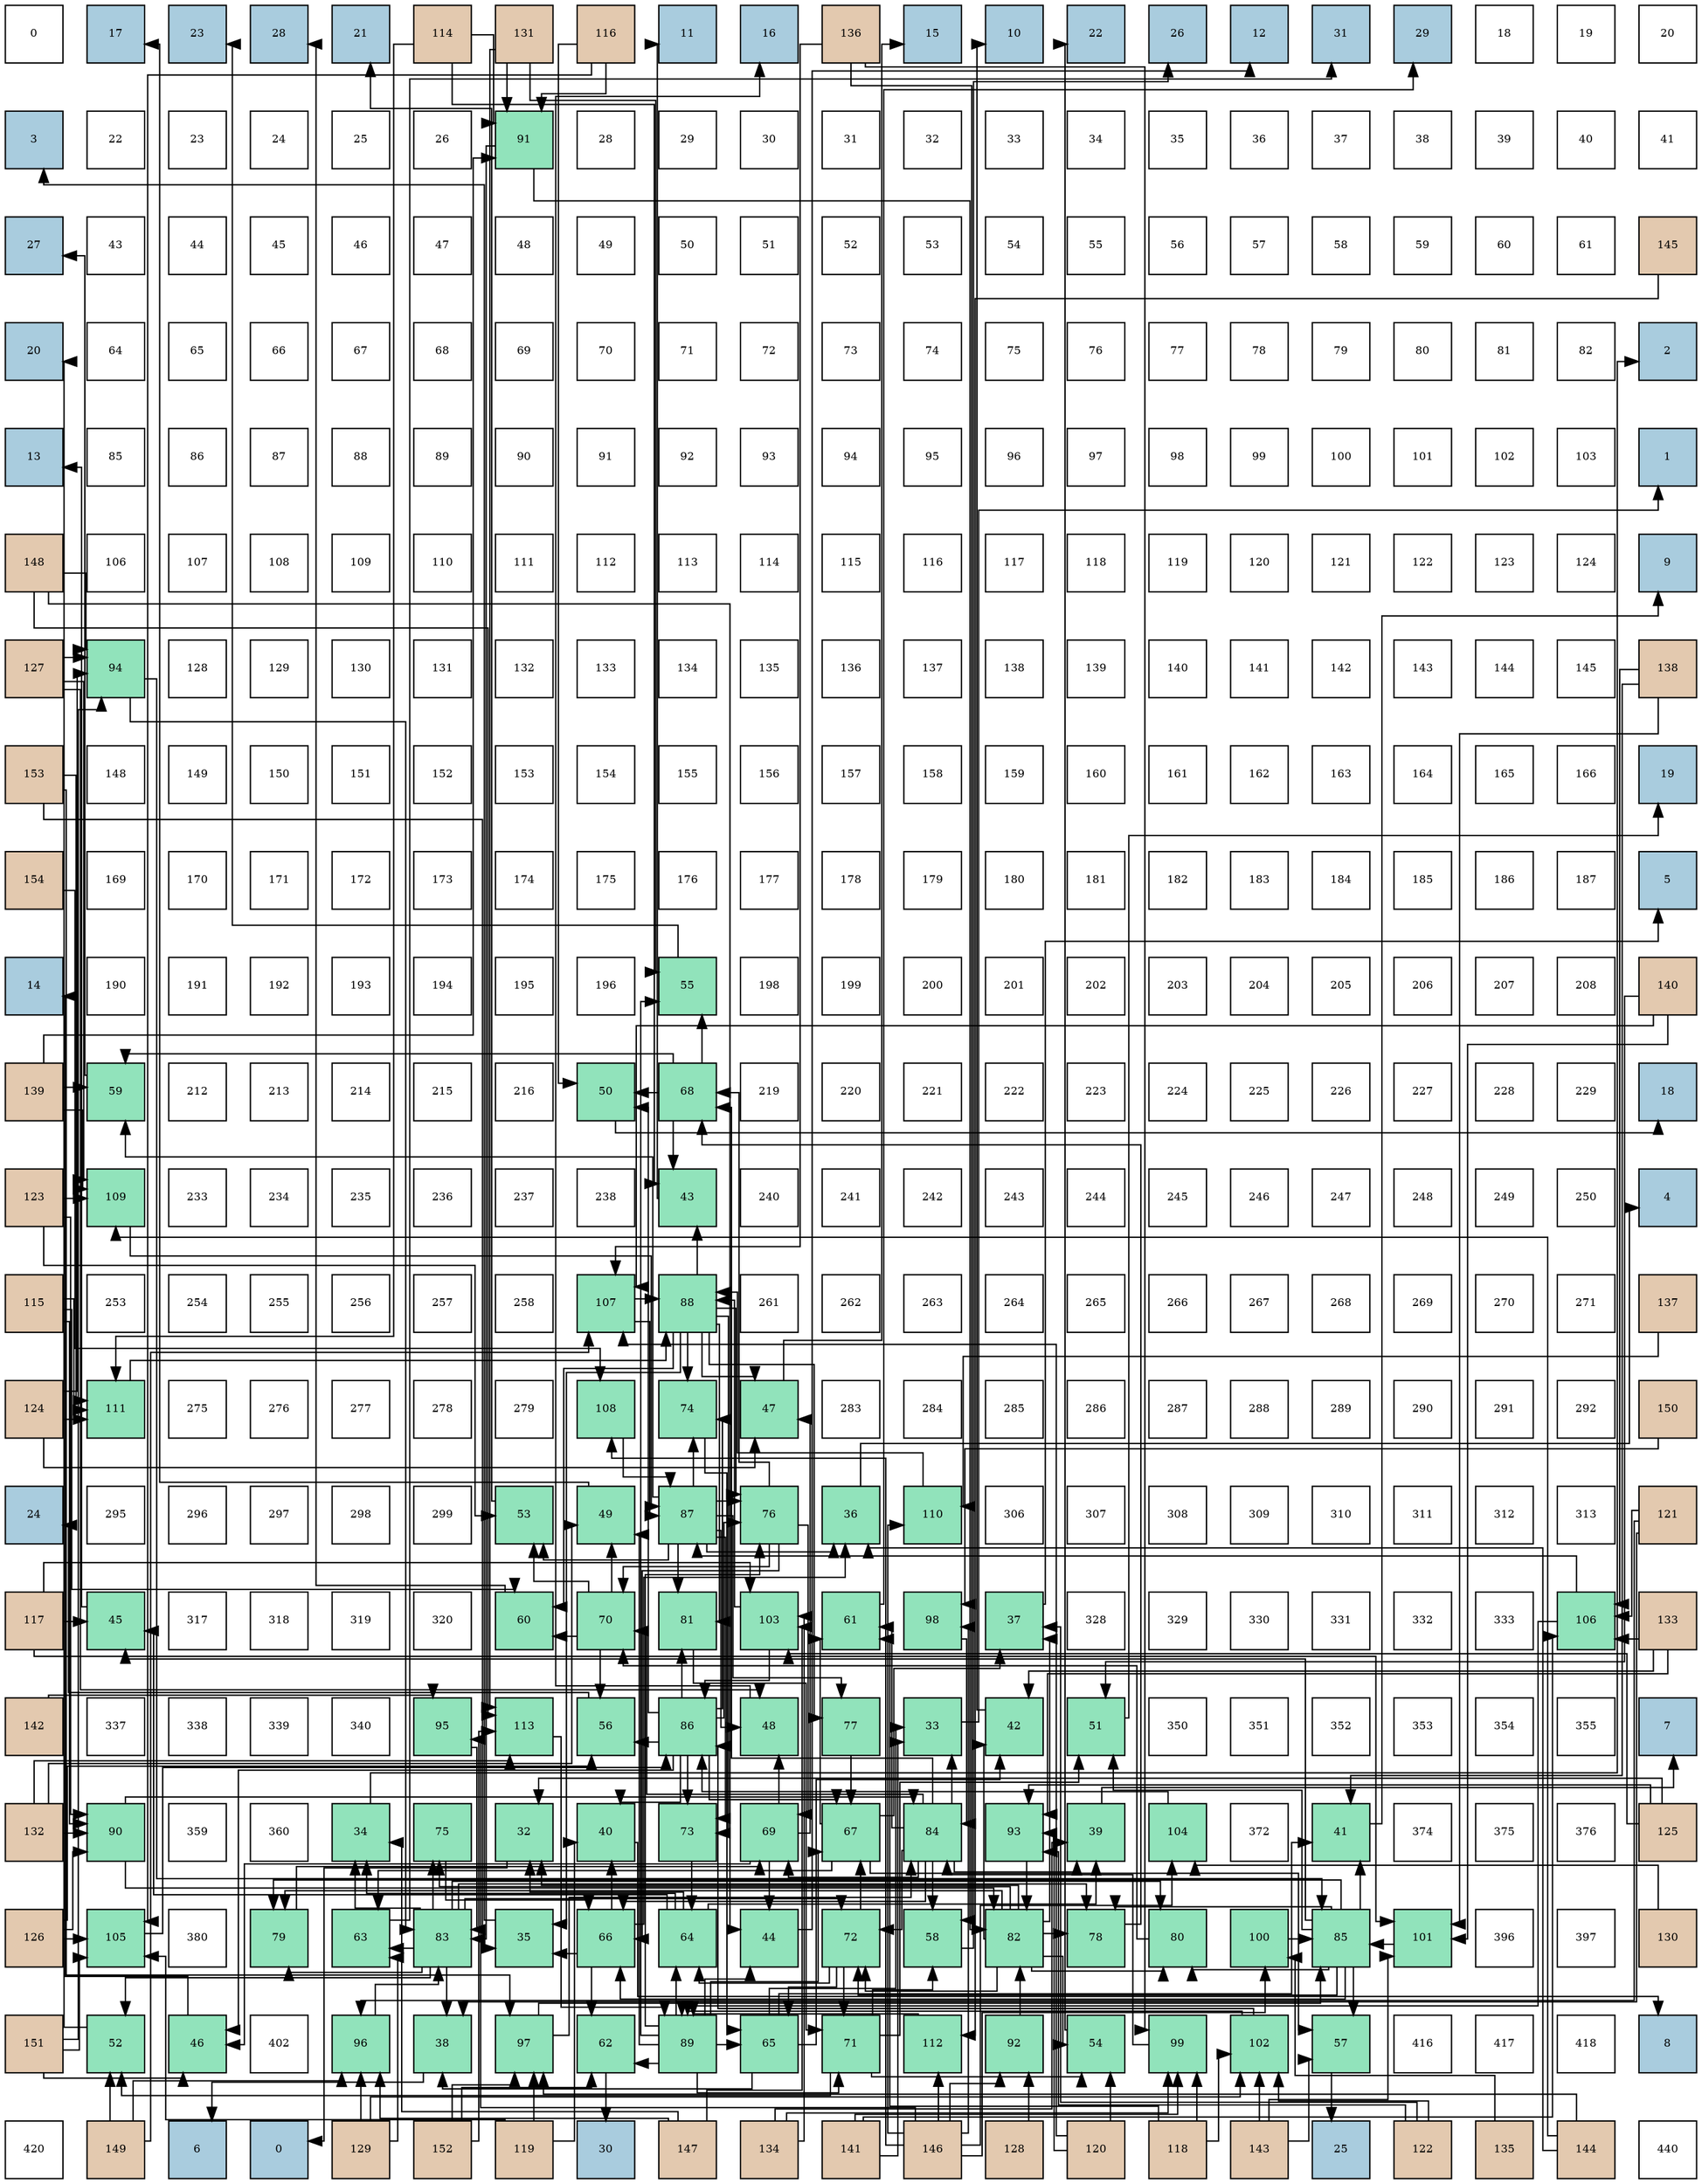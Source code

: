 digraph layout{
 rankdir=TB;
 splines=ortho;
 node [style=filled shape=square fixedsize=true width=0.6];
0[label="0", fontsize=8, fillcolor="#ffffff"];
1[label="17", fontsize=8, fillcolor="#a9ccde"];
2[label="23", fontsize=8, fillcolor="#a9ccde"];
3[label="28", fontsize=8, fillcolor="#a9ccde"];
4[label="21", fontsize=8, fillcolor="#a9ccde"];
5[label="114", fontsize=8, fillcolor="#e3c9af"];
6[label="131", fontsize=8, fillcolor="#e3c9af"];
7[label="116", fontsize=8, fillcolor="#e3c9af"];
8[label="11", fontsize=8, fillcolor="#a9ccde"];
9[label="16", fontsize=8, fillcolor="#a9ccde"];
10[label="136", fontsize=8, fillcolor="#e3c9af"];
11[label="15", fontsize=8, fillcolor="#a9ccde"];
12[label="10", fontsize=8, fillcolor="#a9ccde"];
13[label="22", fontsize=8, fillcolor="#a9ccde"];
14[label="26", fontsize=8, fillcolor="#a9ccde"];
15[label="12", fontsize=8, fillcolor="#a9ccde"];
16[label="31", fontsize=8, fillcolor="#a9ccde"];
17[label="29", fontsize=8, fillcolor="#a9ccde"];
18[label="18", fontsize=8, fillcolor="#ffffff"];
19[label="19", fontsize=8, fillcolor="#ffffff"];
20[label="20", fontsize=8, fillcolor="#ffffff"];
21[label="3", fontsize=8, fillcolor="#a9ccde"];
22[label="22", fontsize=8, fillcolor="#ffffff"];
23[label="23", fontsize=8, fillcolor="#ffffff"];
24[label="24", fontsize=8, fillcolor="#ffffff"];
25[label="25", fontsize=8, fillcolor="#ffffff"];
26[label="26", fontsize=8, fillcolor="#ffffff"];
27[label="91", fontsize=8, fillcolor="#91e3bb"];
28[label="28", fontsize=8, fillcolor="#ffffff"];
29[label="29", fontsize=8, fillcolor="#ffffff"];
30[label="30", fontsize=8, fillcolor="#ffffff"];
31[label="31", fontsize=8, fillcolor="#ffffff"];
32[label="32", fontsize=8, fillcolor="#ffffff"];
33[label="33", fontsize=8, fillcolor="#ffffff"];
34[label="34", fontsize=8, fillcolor="#ffffff"];
35[label="35", fontsize=8, fillcolor="#ffffff"];
36[label="36", fontsize=8, fillcolor="#ffffff"];
37[label="37", fontsize=8, fillcolor="#ffffff"];
38[label="38", fontsize=8, fillcolor="#ffffff"];
39[label="39", fontsize=8, fillcolor="#ffffff"];
40[label="40", fontsize=8, fillcolor="#ffffff"];
41[label="41", fontsize=8, fillcolor="#ffffff"];
42[label="27", fontsize=8, fillcolor="#a9ccde"];
43[label="43", fontsize=8, fillcolor="#ffffff"];
44[label="44", fontsize=8, fillcolor="#ffffff"];
45[label="45", fontsize=8, fillcolor="#ffffff"];
46[label="46", fontsize=8, fillcolor="#ffffff"];
47[label="47", fontsize=8, fillcolor="#ffffff"];
48[label="48", fontsize=8, fillcolor="#ffffff"];
49[label="49", fontsize=8, fillcolor="#ffffff"];
50[label="50", fontsize=8, fillcolor="#ffffff"];
51[label="51", fontsize=8, fillcolor="#ffffff"];
52[label="52", fontsize=8, fillcolor="#ffffff"];
53[label="53", fontsize=8, fillcolor="#ffffff"];
54[label="54", fontsize=8, fillcolor="#ffffff"];
55[label="55", fontsize=8, fillcolor="#ffffff"];
56[label="56", fontsize=8, fillcolor="#ffffff"];
57[label="57", fontsize=8, fillcolor="#ffffff"];
58[label="58", fontsize=8, fillcolor="#ffffff"];
59[label="59", fontsize=8, fillcolor="#ffffff"];
60[label="60", fontsize=8, fillcolor="#ffffff"];
61[label="61", fontsize=8, fillcolor="#ffffff"];
62[label="145", fontsize=8, fillcolor="#e3c9af"];
63[label="20", fontsize=8, fillcolor="#a9ccde"];
64[label="64", fontsize=8, fillcolor="#ffffff"];
65[label="65", fontsize=8, fillcolor="#ffffff"];
66[label="66", fontsize=8, fillcolor="#ffffff"];
67[label="67", fontsize=8, fillcolor="#ffffff"];
68[label="68", fontsize=8, fillcolor="#ffffff"];
69[label="69", fontsize=8, fillcolor="#ffffff"];
70[label="70", fontsize=8, fillcolor="#ffffff"];
71[label="71", fontsize=8, fillcolor="#ffffff"];
72[label="72", fontsize=8, fillcolor="#ffffff"];
73[label="73", fontsize=8, fillcolor="#ffffff"];
74[label="74", fontsize=8, fillcolor="#ffffff"];
75[label="75", fontsize=8, fillcolor="#ffffff"];
76[label="76", fontsize=8, fillcolor="#ffffff"];
77[label="77", fontsize=8, fillcolor="#ffffff"];
78[label="78", fontsize=8, fillcolor="#ffffff"];
79[label="79", fontsize=8, fillcolor="#ffffff"];
80[label="80", fontsize=8, fillcolor="#ffffff"];
81[label="81", fontsize=8, fillcolor="#ffffff"];
82[label="82", fontsize=8, fillcolor="#ffffff"];
83[label="2", fontsize=8, fillcolor="#a9ccde"];
84[label="13", fontsize=8, fillcolor="#a9ccde"];
85[label="85", fontsize=8, fillcolor="#ffffff"];
86[label="86", fontsize=8, fillcolor="#ffffff"];
87[label="87", fontsize=8, fillcolor="#ffffff"];
88[label="88", fontsize=8, fillcolor="#ffffff"];
89[label="89", fontsize=8, fillcolor="#ffffff"];
90[label="90", fontsize=8, fillcolor="#ffffff"];
91[label="91", fontsize=8, fillcolor="#ffffff"];
92[label="92", fontsize=8, fillcolor="#ffffff"];
93[label="93", fontsize=8, fillcolor="#ffffff"];
94[label="94", fontsize=8, fillcolor="#ffffff"];
95[label="95", fontsize=8, fillcolor="#ffffff"];
96[label="96", fontsize=8, fillcolor="#ffffff"];
97[label="97", fontsize=8, fillcolor="#ffffff"];
98[label="98", fontsize=8, fillcolor="#ffffff"];
99[label="99", fontsize=8, fillcolor="#ffffff"];
100[label="100", fontsize=8, fillcolor="#ffffff"];
101[label="101", fontsize=8, fillcolor="#ffffff"];
102[label="102", fontsize=8, fillcolor="#ffffff"];
103[label="103", fontsize=8, fillcolor="#ffffff"];
104[label="1", fontsize=8, fillcolor="#a9ccde"];
105[label="148", fontsize=8, fillcolor="#e3c9af"];
106[label="106", fontsize=8, fillcolor="#ffffff"];
107[label="107", fontsize=8, fillcolor="#ffffff"];
108[label="108", fontsize=8, fillcolor="#ffffff"];
109[label="109", fontsize=8, fillcolor="#ffffff"];
110[label="110", fontsize=8, fillcolor="#ffffff"];
111[label="111", fontsize=8, fillcolor="#ffffff"];
112[label="112", fontsize=8, fillcolor="#ffffff"];
113[label="113", fontsize=8, fillcolor="#ffffff"];
114[label="114", fontsize=8, fillcolor="#ffffff"];
115[label="115", fontsize=8, fillcolor="#ffffff"];
116[label="116", fontsize=8, fillcolor="#ffffff"];
117[label="117", fontsize=8, fillcolor="#ffffff"];
118[label="118", fontsize=8, fillcolor="#ffffff"];
119[label="119", fontsize=8, fillcolor="#ffffff"];
120[label="120", fontsize=8, fillcolor="#ffffff"];
121[label="121", fontsize=8, fillcolor="#ffffff"];
122[label="122", fontsize=8, fillcolor="#ffffff"];
123[label="123", fontsize=8, fillcolor="#ffffff"];
124[label="124", fontsize=8, fillcolor="#ffffff"];
125[label="9", fontsize=8, fillcolor="#a9ccde"];
126[label="127", fontsize=8, fillcolor="#e3c9af"];
127[label="94", fontsize=8, fillcolor="#91e3bb"];
128[label="128", fontsize=8, fillcolor="#ffffff"];
129[label="129", fontsize=8, fillcolor="#ffffff"];
130[label="130", fontsize=8, fillcolor="#ffffff"];
131[label="131", fontsize=8, fillcolor="#ffffff"];
132[label="132", fontsize=8, fillcolor="#ffffff"];
133[label="133", fontsize=8, fillcolor="#ffffff"];
134[label="134", fontsize=8, fillcolor="#ffffff"];
135[label="135", fontsize=8, fillcolor="#ffffff"];
136[label="136", fontsize=8, fillcolor="#ffffff"];
137[label="137", fontsize=8, fillcolor="#ffffff"];
138[label="138", fontsize=8, fillcolor="#ffffff"];
139[label="139", fontsize=8, fillcolor="#ffffff"];
140[label="140", fontsize=8, fillcolor="#ffffff"];
141[label="141", fontsize=8, fillcolor="#ffffff"];
142[label="142", fontsize=8, fillcolor="#ffffff"];
143[label="143", fontsize=8, fillcolor="#ffffff"];
144[label="144", fontsize=8, fillcolor="#ffffff"];
145[label="145", fontsize=8, fillcolor="#ffffff"];
146[label="138", fontsize=8, fillcolor="#e3c9af"];
147[label="153", fontsize=8, fillcolor="#e3c9af"];
148[label="148", fontsize=8, fillcolor="#ffffff"];
149[label="149", fontsize=8, fillcolor="#ffffff"];
150[label="150", fontsize=8, fillcolor="#ffffff"];
151[label="151", fontsize=8, fillcolor="#ffffff"];
152[label="152", fontsize=8, fillcolor="#ffffff"];
153[label="153", fontsize=8, fillcolor="#ffffff"];
154[label="154", fontsize=8, fillcolor="#ffffff"];
155[label="155", fontsize=8, fillcolor="#ffffff"];
156[label="156", fontsize=8, fillcolor="#ffffff"];
157[label="157", fontsize=8, fillcolor="#ffffff"];
158[label="158", fontsize=8, fillcolor="#ffffff"];
159[label="159", fontsize=8, fillcolor="#ffffff"];
160[label="160", fontsize=8, fillcolor="#ffffff"];
161[label="161", fontsize=8, fillcolor="#ffffff"];
162[label="162", fontsize=8, fillcolor="#ffffff"];
163[label="163", fontsize=8, fillcolor="#ffffff"];
164[label="164", fontsize=8, fillcolor="#ffffff"];
165[label="165", fontsize=8, fillcolor="#ffffff"];
166[label="166", fontsize=8, fillcolor="#ffffff"];
167[label="19", fontsize=8, fillcolor="#a9ccde"];
168[label="154", fontsize=8, fillcolor="#e3c9af"];
169[label="169", fontsize=8, fillcolor="#ffffff"];
170[label="170", fontsize=8, fillcolor="#ffffff"];
171[label="171", fontsize=8, fillcolor="#ffffff"];
172[label="172", fontsize=8, fillcolor="#ffffff"];
173[label="173", fontsize=8, fillcolor="#ffffff"];
174[label="174", fontsize=8, fillcolor="#ffffff"];
175[label="175", fontsize=8, fillcolor="#ffffff"];
176[label="176", fontsize=8, fillcolor="#ffffff"];
177[label="177", fontsize=8, fillcolor="#ffffff"];
178[label="178", fontsize=8, fillcolor="#ffffff"];
179[label="179", fontsize=8, fillcolor="#ffffff"];
180[label="180", fontsize=8, fillcolor="#ffffff"];
181[label="181", fontsize=8, fillcolor="#ffffff"];
182[label="182", fontsize=8, fillcolor="#ffffff"];
183[label="183", fontsize=8, fillcolor="#ffffff"];
184[label="184", fontsize=8, fillcolor="#ffffff"];
185[label="185", fontsize=8, fillcolor="#ffffff"];
186[label="186", fontsize=8, fillcolor="#ffffff"];
187[label="187", fontsize=8, fillcolor="#ffffff"];
188[label="5", fontsize=8, fillcolor="#a9ccde"];
189[label="14", fontsize=8, fillcolor="#a9ccde"];
190[label="190", fontsize=8, fillcolor="#ffffff"];
191[label="191", fontsize=8, fillcolor="#ffffff"];
192[label="192", fontsize=8, fillcolor="#ffffff"];
193[label="193", fontsize=8, fillcolor="#ffffff"];
194[label="194", fontsize=8, fillcolor="#ffffff"];
195[label="195", fontsize=8, fillcolor="#ffffff"];
196[label="196", fontsize=8, fillcolor="#ffffff"];
197[label="55", fontsize=8, fillcolor="#91e3bb"];
198[label="198", fontsize=8, fillcolor="#ffffff"];
199[label="199", fontsize=8, fillcolor="#ffffff"];
200[label="200", fontsize=8, fillcolor="#ffffff"];
201[label="201", fontsize=8, fillcolor="#ffffff"];
202[label="202", fontsize=8, fillcolor="#ffffff"];
203[label="203", fontsize=8, fillcolor="#ffffff"];
204[label="204", fontsize=8, fillcolor="#ffffff"];
205[label="205", fontsize=8, fillcolor="#ffffff"];
206[label="206", fontsize=8, fillcolor="#ffffff"];
207[label="207", fontsize=8, fillcolor="#ffffff"];
208[label="208", fontsize=8, fillcolor="#ffffff"];
209[label="140", fontsize=8, fillcolor="#e3c9af"];
210[label="139", fontsize=8, fillcolor="#e3c9af"];
211[label="59", fontsize=8, fillcolor="#91e3bb"];
212[label="212", fontsize=8, fillcolor="#ffffff"];
213[label="213", fontsize=8, fillcolor="#ffffff"];
214[label="214", fontsize=8, fillcolor="#ffffff"];
215[label="215", fontsize=8, fillcolor="#ffffff"];
216[label="216", fontsize=8, fillcolor="#ffffff"];
217[label="50", fontsize=8, fillcolor="#91e3bb"];
218[label="68", fontsize=8, fillcolor="#91e3bb"];
219[label="219", fontsize=8, fillcolor="#ffffff"];
220[label="220", fontsize=8, fillcolor="#ffffff"];
221[label="221", fontsize=8, fillcolor="#ffffff"];
222[label="222", fontsize=8, fillcolor="#ffffff"];
223[label="223", fontsize=8, fillcolor="#ffffff"];
224[label="224", fontsize=8, fillcolor="#ffffff"];
225[label="225", fontsize=8, fillcolor="#ffffff"];
226[label="226", fontsize=8, fillcolor="#ffffff"];
227[label="227", fontsize=8, fillcolor="#ffffff"];
228[label="228", fontsize=8, fillcolor="#ffffff"];
229[label="229", fontsize=8, fillcolor="#ffffff"];
230[label="18", fontsize=8, fillcolor="#a9ccde"];
231[label="123", fontsize=8, fillcolor="#e3c9af"];
232[label="109", fontsize=8, fillcolor="#91e3bb"];
233[label="233", fontsize=8, fillcolor="#ffffff"];
234[label="234", fontsize=8, fillcolor="#ffffff"];
235[label="235", fontsize=8, fillcolor="#ffffff"];
236[label="236", fontsize=8, fillcolor="#ffffff"];
237[label="237", fontsize=8, fillcolor="#ffffff"];
238[label="238", fontsize=8, fillcolor="#ffffff"];
239[label="43", fontsize=8, fillcolor="#91e3bb"];
240[label="240", fontsize=8, fillcolor="#ffffff"];
241[label="241", fontsize=8, fillcolor="#ffffff"];
242[label="242", fontsize=8, fillcolor="#ffffff"];
243[label="243", fontsize=8, fillcolor="#ffffff"];
244[label="244", fontsize=8, fillcolor="#ffffff"];
245[label="245", fontsize=8, fillcolor="#ffffff"];
246[label="246", fontsize=8, fillcolor="#ffffff"];
247[label="247", fontsize=8, fillcolor="#ffffff"];
248[label="248", fontsize=8, fillcolor="#ffffff"];
249[label="249", fontsize=8, fillcolor="#ffffff"];
250[label="250", fontsize=8, fillcolor="#ffffff"];
251[label="4", fontsize=8, fillcolor="#a9ccde"];
252[label="115", fontsize=8, fillcolor="#e3c9af"];
253[label="253", fontsize=8, fillcolor="#ffffff"];
254[label="254", fontsize=8, fillcolor="#ffffff"];
255[label="255", fontsize=8, fillcolor="#ffffff"];
256[label="256", fontsize=8, fillcolor="#ffffff"];
257[label="257", fontsize=8, fillcolor="#ffffff"];
258[label="258", fontsize=8, fillcolor="#ffffff"];
259[label="107", fontsize=8, fillcolor="#91e3bb"];
260[label="88", fontsize=8, fillcolor="#91e3bb"];
261[label="261", fontsize=8, fillcolor="#ffffff"];
262[label="262", fontsize=8, fillcolor="#ffffff"];
263[label="263", fontsize=8, fillcolor="#ffffff"];
264[label="264", fontsize=8, fillcolor="#ffffff"];
265[label="265", fontsize=8, fillcolor="#ffffff"];
266[label="266", fontsize=8, fillcolor="#ffffff"];
267[label="267", fontsize=8, fillcolor="#ffffff"];
268[label="268", fontsize=8, fillcolor="#ffffff"];
269[label="269", fontsize=8, fillcolor="#ffffff"];
270[label="270", fontsize=8, fillcolor="#ffffff"];
271[label="271", fontsize=8, fillcolor="#ffffff"];
272[label="137", fontsize=8, fillcolor="#e3c9af"];
273[label="124", fontsize=8, fillcolor="#e3c9af"];
274[label="111", fontsize=8, fillcolor="#91e3bb"];
275[label="275", fontsize=8, fillcolor="#ffffff"];
276[label="276", fontsize=8, fillcolor="#ffffff"];
277[label="277", fontsize=8, fillcolor="#ffffff"];
278[label="278", fontsize=8, fillcolor="#ffffff"];
279[label="279", fontsize=8, fillcolor="#ffffff"];
280[label="108", fontsize=8, fillcolor="#91e3bb"];
281[label="74", fontsize=8, fillcolor="#91e3bb"];
282[label="47", fontsize=8, fillcolor="#91e3bb"];
283[label="283", fontsize=8, fillcolor="#ffffff"];
284[label="284", fontsize=8, fillcolor="#ffffff"];
285[label="285", fontsize=8, fillcolor="#ffffff"];
286[label="286", fontsize=8, fillcolor="#ffffff"];
287[label="287", fontsize=8, fillcolor="#ffffff"];
288[label="288", fontsize=8, fillcolor="#ffffff"];
289[label="289", fontsize=8, fillcolor="#ffffff"];
290[label="290", fontsize=8, fillcolor="#ffffff"];
291[label="291", fontsize=8, fillcolor="#ffffff"];
292[label="292", fontsize=8, fillcolor="#ffffff"];
293[label="150", fontsize=8, fillcolor="#e3c9af"];
294[label="24", fontsize=8, fillcolor="#a9ccde"];
295[label="295", fontsize=8, fillcolor="#ffffff"];
296[label="296", fontsize=8, fillcolor="#ffffff"];
297[label="297", fontsize=8, fillcolor="#ffffff"];
298[label="298", fontsize=8, fillcolor="#ffffff"];
299[label="299", fontsize=8, fillcolor="#ffffff"];
300[label="53", fontsize=8, fillcolor="#91e3bb"];
301[label="49", fontsize=8, fillcolor="#91e3bb"];
302[label="87", fontsize=8, fillcolor="#91e3bb"];
303[label="76", fontsize=8, fillcolor="#91e3bb"];
304[label="36", fontsize=8, fillcolor="#91e3bb"];
305[label="110", fontsize=8, fillcolor="#91e3bb"];
306[label="306", fontsize=8, fillcolor="#ffffff"];
307[label="307", fontsize=8, fillcolor="#ffffff"];
308[label="308", fontsize=8, fillcolor="#ffffff"];
309[label="309", fontsize=8, fillcolor="#ffffff"];
310[label="310", fontsize=8, fillcolor="#ffffff"];
311[label="311", fontsize=8, fillcolor="#ffffff"];
312[label="312", fontsize=8, fillcolor="#ffffff"];
313[label="313", fontsize=8, fillcolor="#ffffff"];
314[label="121", fontsize=8, fillcolor="#e3c9af"];
315[label="117", fontsize=8, fillcolor="#e3c9af"];
316[label="45", fontsize=8, fillcolor="#91e3bb"];
317[label="317", fontsize=8, fillcolor="#ffffff"];
318[label="318", fontsize=8, fillcolor="#ffffff"];
319[label="319", fontsize=8, fillcolor="#ffffff"];
320[label="320", fontsize=8, fillcolor="#ffffff"];
321[label="60", fontsize=8, fillcolor="#91e3bb"];
322[label="70", fontsize=8, fillcolor="#91e3bb"];
323[label="81", fontsize=8, fillcolor="#91e3bb"];
324[label="103", fontsize=8, fillcolor="#91e3bb"];
325[label="61", fontsize=8, fillcolor="#91e3bb"];
326[label="98", fontsize=8, fillcolor="#91e3bb"];
327[label="37", fontsize=8, fillcolor="#91e3bb"];
328[label="328", fontsize=8, fillcolor="#ffffff"];
329[label="329", fontsize=8, fillcolor="#ffffff"];
330[label="330", fontsize=8, fillcolor="#ffffff"];
331[label="331", fontsize=8, fillcolor="#ffffff"];
332[label="332", fontsize=8, fillcolor="#ffffff"];
333[label="333", fontsize=8, fillcolor="#ffffff"];
334[label="106", fontsize=8, fillcolor="#91e3bb"];
335[label="133", fontsize=8, fillcolor="#e3c9af"];
336[label="142", fontsize=8, fillcolor="#e3c9af"];
337[label="337", fontsize=8, fillcolor="#ffffff"];
338[label="338", fontsize=8, fillcolor="#ffffff"];
339[label="339", fontsize=8, fillcolor="#ffffff"];
340[label="340", fontsize=8, fillcolor="#ffffff"];
341[label="95", fontsize=8, fillcolor="#91e3bb"];
342[label="113", fontsize=8, fillcolor="#91e3bb"];
343[label="56", fontsize=8, fillcolor="#91e3bb"];
344[label="86", fontsize=8, fillcolor="#91e3bb"];
345[label="48", fontsize=8, fillcolor="#91e3bb"];
346[label="77", fontsize=8, fillcolor="#91e3bb"];
347[label="33", fontsize=8, fillcolor="#91e3bb"];
348[label="42", fontsize=8, fillcolor="#91e3bb"];
349[label="51", fontsize=8, fillcolor="#91e3bb"];
350[label="350", fontsize=8, fillcolor="#ffffff"];
351[label="351", fontsize=8, fillcolor="#ffffff"];
352[label="352", fontsize=8, fillcolor="#ffffff"];
353[label="353", fontsize=8, fillcolor="#ffffff"];
354[label="354", fontsize=8, fillcolor="#ffffff"];
355[label="355", fontsize=8, fillcolor="#ffffff"];
356[label="7", fontsize=8, fillcolor="#a9ccde"];
357[label="132", fontsize=8, fillcolor="#e3c9af"];
358[label="90", fontsize=8, fillcolor="#91e3bb"];
359[label="359", fontsize=8, fillcolor="#ffffff"];
360[label="360", fontsize=8, fillcolor="#ffffff"];
361[label="34", fontsize=8, fillcolor="#91e3bb"];
362[label="75", fontsize=8, fillcolor="#91e3bb"];
363[label="32", fontsize=8, fillcolor="#91e3bb"];
364[label="40", fontsize=8, fillcolor="#91e3bb"];
365[label="73", fontsize=8, fillcolor="#91e3bb"];
366[label="69", fontsize=8, fillcolor="#91e3bb"];
367[label="67", fontsize=8, fillcolor="#91e3bb"];
368[label="84", fontsize=8, fillcolor="#91e3bb"];
369[label="93", fontsize=8, fillcolor="#91e3bb"];
370[label="39", fontsize=8, fillcolor="#91e3bb"];
371[label="104", fontsize=8, fillcolor="#91e3bb"];
372[label="372", fontsize=8, fillcolor="#ffffff"];
373[label="41", fontsize=8, fillcolor="#91e3bb"];
374[label="374", fontsize=8, fillcolor="#ffffff"];
375[label="375", fontsize=8, fillcolor="#ffffff"];
376[label="376", fontsize=8, fillcolor="#ffffff"];
377[label="125", fontsize=8, fillcolor="#e3c9af"];
378[label="126", fontsize=8, fillcolor="#e3c9af"];
379[label="105", fontsize=8, fillcolor="#91e3bb"];
380[label="380", fontsize=8, fillcolor="#ffffff"];
381[label="79", fontsize=8, fillcolor="#91e3bb"];
382[label="63", fontsize=8, fillcolor="#91e3bb"];
383[label="83", fontsize=8, fillcolor="#91e3bb"];
384[label="35", fontsize=8, fillcolor="#91e3bb"];
385[label="66", fontsize=8, fillcolor="#91e3bb"];
386[label="64", fontsize=8, fillcolor="#91e3bb"];
387[label="44", fontsize=8, fillcolor="#91e3bb"];
388[label="72", fontsize=8, fillcolor="#91e3bb"];
389[label="58", fontsize=8, fillcolor="#91e3bb"];
390[label="82", fontsize=8, fillcolor="#91e3bb"];
391[label="78", fontsize=8, fillcolor="#91e3bb"];
392[label="80", fontsize=8, fillcolor="#91e3bb"];
393[label="100", fontsize=8, fillcolor="#91e3bb"];
394[label="85", fontsize=8, fillcolor="#91e3bb"];
395[label="101", fontsize=8, fillcolor="#91e3bb"];
396[label="396", fontsize=8, fillcolor="#ffffff"];
397[label="397", fontsize=8, fillcolor="#ffffff"];
398[label="130", fontsize=8, fillcolor="#e3c9af"];
399[label="151", fontsize=8, fillcolor="#e3c9af"];
400[label="52", fontsize=8, fillcolor="#91e3bb"];
401[label="46", fontsize=8, fillcolor="#91e3bb"];
402[label="402", fontsize=8, fillcolor="#ffffff"];
403[label="96", fontsize=8, fillcolor="#91e3bb"];
404[label="38", fontsize=8, fillcolor="#91e3bb"];
405[label="97", fontsize=8, fillcolor="#91e3bb"];
406[label="62", fontsize=8, fillcolor="#91e3bb"];
407[label="89", fontsize=8, fillcolor="#91e3bb"];
408[label="65", fontsize=8, fillcolor="#91e3bb"];
409[label="71", fontsize=8, fillcolor="#91e3bb"];
410[label="112", fontsize=8, fillcolor="#91e3bb"];
411[label="92", fontsize=8, fillcolor="#91e3bb"];
412[label="54", fontsize=8, fillcolor="#91e3bb"];
413[label="99", fontsize=8, fillcolor="#91e3bb"];
414[label="102", fontsize=8, fillcolor="#91e3bb"];
415[label="57", fontsize=8, fillcolor="#91e3bb"];
416[label="416", fontsize=8, fillcolor="#ffffff"];
417[label="417", fontsize=8, fillcolor="#ffffff"];
418[label="418", fontsize=8, fillcolor="#ffffff"];
419[label="8", fontsize=8, fillcolor="#a9ccde"];
420[label="420", fontsize=8, fillcolor="#ffffff"];
421[label="149", fontsize=8, fillcolor="#e3c9af"];
422[label="6", fontsize=8, fillcolor="#a9ccde"];
423[label="0", fontsize=8, fillcolor="#a9ccde"];
424[label="129", fontsize=8, fillcolor="#e3c9af"];
425[label="152", fontsize=8, fillcolor="#e3c9af"];
426[label="119", fontsize=8, fillcolor="#e3c9af"];
427[label="30", fontsize=8, fillcolor="#a9ccde"];
428[label="147", fontsize=8, fillcolor="#e3c9af"];
429[label="134", fontsize=8, fillcolor="#e3c9af"];
430[label="141", fontsize=8, fillcolor="#e3c9af"];
431[label="146", fontsize=8, fillcolor="#e3c9af"];
432[label="128", fontsize=8, fillcolor="#e3c9af"];
433[label="120", fontsize=8, fillcolor="#e3c9af"];
434[label="118", fontsize=8, fillcolor="#e3c9af"];
435[label="143", fontsize=8, fillcolor="#e3c9af"];
436[label="25", fontsize=8, fillcolor="#a9ccde"];
437[label="122", fontsize=8, fillcolor="#e3c9af"];
438[label="135", fontsize=8, fillcolor="#e3c9af"];
439[label="144", fontsize=8, fillcolor="#e3c9af"];
440[label="440", fontsize=8, fillcolor="#ffffff"];
edge [constraint=false, style=vis];363 -> 423;
347 -> 104;
361 -> 83;
384 -> 21;
304 -> 251;
327 -> 188;
404 -> 422;
370 -> 356;
364 -> 419;
373 -> 125;
348 -> 12;
239 -> 8;
387 -> 15;
316 -> 84;
401 -> 189;
282 -> 11;
345 -> 9;
301 -> 1;
217 -> 230;
349 -> 167;
400 -> 63;
300 -> 4;
412 -> 13;
197 -> 2;
343 -> 294;
415 -> 436;
389 -> 14;
211 -> 42;
321 -> 3;
325 -> 17;
406 -> 427;
382 -> 16;
386 -> 363;
386 -> 361;
386 -> 370;
386 -> 316;
408 -> 347;
408 -> 404;
408 -> 373;
408 -> 348;
385 -> 384;
385 -> 304;
385 -> 364;
385 -> 406;
367 -> 327;
367 -> 415;
367 -> 325;
367 -> 382;
218 -> 239;
218 -> 217;
218 -> 197;
218 -> 211;
366 -> 387;
366 -> 401;
366 -> 282;
366 -> 345;
322 -> 301;
322 -> 300;
322 -> 343;
322 -> 321;
409 -> 349;
409 -> 400;
409 -> 412;
409 -> 389;
388 -> 386;
388 -> 408;
388 -> 367;
388 -> 409;
365 -> 386;
281 -> 408;
362 -> 385;
303 -> 385;
303 -> 218;
303 -> 366;
303 -> 322;
346 -> 367;
391 -> 218;
381 -> 366;
392 -> 322;
323 -> 409;
390 -> 363;
390 -> 327;
390 -> 348;
390 -> 412;
390 -> 388;
390 -> 362;
390 -> 391;
390 -> 381;
390 -> 392;
383 -> 361;
383 -> 404;
383 -> 400;
383 -> 382;
383 -> 388;
383 -> 362;
383 -> 391;
383 -> 381;
383 -> 392;
368 -> 347;
368 -> 370;
368 -> 389;
368 -> 325;
368 -> 385;
368 -> 218;
368 -> 366;
368 -> 322;
368 -> 388;
394 -> 373;
394 -> 316;
394 -> 349;
394 -> 415;
394 -> 385;
394 -> 388;
394 -> 391;
394 -> 381;
394 -> 392;
344 -> 364;
344 -> 401;
344 -> 217;
344 -> 343;
344 -> 367;
344 -> 365;
344 -> 281;
344 -> 303;
344 -> 323;
302 -> 304;
302 -> 345;
302 -> 300;
302 -> 211;
302 -> 365;
302 -> 281;
302 -> 303;
302 -> 346;
302 -> 323;
260 -> 384;
260 -> 239;
260 -> 282;
260 -> 321;
260 -> 365;
260 -> 281;
260 -> 303;
260 -> 346;
260 -> 323;
407 -> 387;
407 -> 301;
407 -> 197;
407 -> 406;
407 -> 386;
407 -> 408;
407 -> 367;
407 -> 409;
407 -> 303;
358 -> 390;
358 -> 368;
27 -> 390;
27 -> 383;
411 -> 390;
369 -> 390;
127 -> 383;
127 -> 394;
341 -> 383;
403 -> 383;
405 -> 368;
405 -> 394;
326 -> 368;
413 -> 368;
393 -> 394;
395 -> 394;
414 -> 344;
414 -> 407;
324 -> 344;
324 -> 260;
371 -> 344;
379 -> 344;
334 -> 302;
334 -> 407;
259 -> 302;
259 -> 260;
280 -> 302;
232 -> 302;
305 -> 260;
274 -> 260;
410 -> 407;
342 -> 407;
5 -> 239;
5 -> 27;
5 -> 274;
252 -> 321;
252 -> 358;
252 -> 274;
7 -> 217;
7 -> 27;
7 -> 379;
315 -> 316;
315 -> 395;
315 -> 324;
434 -> 325;
434 -> 413;
434 -> 414;
426 -> 364;
426 -> 405;
426 -> 379;
433 -> 412;
433 -> 369;
433 -> 259;
314 -> 404;
314 -> 403;
314 -> 334;
437 -> 327;
437 -> 369;
437 -> 414;
231 -> 300;
231 -> 358;
231 -> 232;
273 -> 282;
273 -> 127;
273 -> 274;
377 -> 363;
377 -> 369;
377 -> 324;
378 -> 343;
378 -> 358;
378 -> 379;
126 -> 345;
126 -> 127;
126 -> 232;
432 -> 411;
424 -> 382;
424 -> 403;
424 -> 414;
398 -> 371;
6 -> 197;
6 -> 27;
6 -> 342;
357 -> 301;
357 -> 358;
357 -> 342;
335 -> 348;
335 -> 369;
335 -> 334;
429 -> 370;
429 -> 413;
429 -> 324;
438 -> 393;
10 -> 389;
10 -> 413;
10 -> 259;
272 -> 305;
146 -> 373;
146 -> 395;
146 -> 334;
210 -> 211;
210 -> 27;
210 -> 232;
209 -> 349;
209 -> 395;
209 -> 259;
430 -> 347;
430 -> 413;
430 -> 334;
336 -> 341;
435 -> 415;
435 -> 395;
435 -> 414;
439 -> 304;
439 -> 405;
439 -> 232;
62 -> 410;
431 -> 411;
431 -> 341;
431 -> 326;
431 -> 393;
431 -> 371;
431 -> 280;
431 -> 305;
431 -> 410;
428 -> 361;
428 -> 403;
428 -> 324;
105 -> 387;
105 -> 127;
105 -> 342;
421 -> 400;
421 -> 403;
421 -> 259;
293 -> 326;
399 -> 401;
399 -> 127;
399 -> 379;
425 -> 406;
425 -> 405;
425 -> 342;
147 -> 384;
147 -> 405;
147 -> 274;
168 -> 280;
edge [constraint=true, style=invis];
0 -> 21 -> 42 -> 63 -> 84 -> 105 -> 126 -> 147 -> 168 -> 189 -> 210 -> 231 -> 252 -> 273 -> 294 -> 315 -> 336 -> 357 -> 378 -> 399 -> 420;
1 -> 22 -> 43 -> 64 -> 85 -> 106 -> 127 -> 148 -> 169 -> 190 -> 211 -> 232 -> 253 -> 274 -> 295 -> 316 -> 337 -> 358 -> 379 -> 400 -> 421;
2 -> 23 -> 44 -> 65 -> 86 -> 107 -> 128 -> 149 -> 170 -> 191 -> 212 -> 233 -> 254 -> 275 -> 296 -> 317 -> 338 -> 359 -> 380 -> 401 -> 422;
3 -> 24 -> 45 -> 66 -> 87 -> 108 -> 129 -> 150 -> 171 -> 192 -> 213 -> 234 -> 255 -> 276 -> 297 -> 318 -> 339 -> 360 -> 381 -> 402 -> 423;
4 -> 25 -> 46 -> 67 -> 88 -> 109 -> 130 -> 151 -> 172 -> 193 -> 214 -> 235 -> 256 -> 277 -> 298 -> 319 -> 340 -> 361 -> 382 -> 403 -> 424;
5 -> 26 -> 47 -> 68 -> 89 -> 110 -> 131 -> 152 -> 173 -> 194 -> 215 -> 236 -> 257 -> 278 -> 299 -> 320 -> 341 -> 362 -> 383 -> 404 -> 425;
6 -> 27 -> 48 -> 69 -> 90 -> 111 -> 132 -> 153 -> 174 -> 195 -> 216 -> 237 -> 258 -> 279 -> 300 -> 321 -> 342 -> 363 -> 384 -> 405 -> 426;
7 -> 28 -> 49 -> 70 -> 91 -> 112 -> 133 -> 154 -> 175 -> 196 -> 217 -> 238 -> 259 -> 280 -> 301 -> 322 -> 343 -> 364 -> 385 -> 406 -> 427;
8 -> 29 -> 50 -> 71 -> 92 -> 113 -> 134 -> 155 -> 176 -> 197 -> 218 -> 239 -> 260 -> 281 -> 302 -> 323 -> 344 -> 365 -> 386 -> 407 -> 428;
9 -> 30 -> 51 -> 72 -> 93 -> 114 -> 135 -> 156 -> 177 -> 198 -> 219 -> 240 -> 261 -> 282 -> 303 -> 324 -> 345 -> 366 -> 387 -> 408 -> 429;
10 -> 31 -> 52 -> 73 -> 94 -> 115 -> 136 -> 157 -> 178 -> 199 -> 220 -> 241 -> 262 -> 283 -> 304 -> 325 -> 346 -> 367 -> 388 -> 409 -> 430;
11 -> 32 -> 53 -> 74 -> 95 -> 116 -> 137 -> 158 -> 179 -> 200 -> 221 -> 242 -> 263 -> 284 -> 305 -> 326 -> 347 -> 368 -> 389 -> 410 -> 431;
12 -> 33 -> 54 -> 75 -> 96 -> 117 -> 138 -> 159 -> 180 -> 201 -> 222 -> 243 -> 264 -> 285 -> 306 -> 327 -> 348 -> 369 -> 390 -> 411 -> 432;
13 -> 34 -> 55 -> 76 -> 97 -> 118 -> 139 -> 160 -> 181 -> 202 -> 223 -> 244 -> 265 -> 286 -> 307 -> 328 -> 349 -> 370 -> 391 -> 412 -> 433;
14 -> 35 -> 56 -> 77 -> 98 -> 119 -> 140 -> 161 -> 182 -> 203 -> 224 -> 245 -> 266 -> 287 -> 308 -> 329 -> 350 -> 371 -> 392 -> 413 -> 434;
15 -> 36 -> 57 -> 78 -> 99 -> 120 -> 141 -> 162 -> 183 -> 204 -> 225 -> 246 -> 267 -> 288 -> 309 -> 330 -> 351 -> 372 -> 393 -> 414 -> 435;
16 -> 37 -> 58 -> 79 -> 100 -> 121 -> 142 -> 163 -> 184 -> 205 -> 226 -> 247 -> 268 -> 289 -> 310 -> 331 -> 352 -> 373 -> 394 -> 415 -> 436;
17 -> 38 -> 59 -> 80 -> 101 -> 122 -> 143 -> 164 -> 185 -> 206 -> 227 -> 248 -> 269 -> 290 -> 311 -> 332 -> 353 -> 374 -> 395 -> 416 -> 437;
18 -> 39 -> 60 -> 81 -> 102 -> 123 -> 144 -> 165 -> 186 -> 207 -> 228 -> 249 -> 270 -> 291 -> 312 -> 333 -> 354 -> 375 -> 396 -> 417 -> 438;
19 -> 40 -> 61 -> 82 -> 103 -> 124 -> 145 -> 166 -> 187 -> 208 -> 229 -> 250 -> 271 -> 292 -> 313 -> 334 -> 355 -> 376 -> 397 -> 418 -> 439;
20 -> 41 -> 62 -> 83 -> 104 -> 125 -> 146 -> 167 -> 188 -> 209 -> 230 -> 251 -> 272 -> 293 -> 314 -> 335 -> 356 -> 377 -> 398 -> 419 -> 440;
rank = same {0 -> 1 -> 2 -> 3 -> 4 -> 5 -> 6 -> 7 -> 8 -> 9 -> 10 -> 11 -> 12 -> 13 -> 14 -> 15 -> 16 -> 17 -> 18 -> 19 -> 20};
rank = same {21 -> 22 -> 23 -> 24 -> 25 -> 26 -> 27 -> 28 -> 29 -> 30 -> 31 -> 32 -> 33 -> 34 -> 35 -> 36 -> 37 -> 38 -> 39 -> 40 -> 41};
rank = same {42 -> 43 -> 44 -> 45 -> 46 -> 47 -> 48 -> 49 -> 50 -> 51 -> 52 -> 53 -> 54 -> 55 -> 56 -> 57 -> 58 -> 59 -> 60 -> 61 -> 62};
rank = same {63 -> 64 -> 65 -> 66 -> 67 -> 68 -> 69 -> 70 -> 71 -> 72 -> 73 -> 74 -> 75 -> 76 -> 77 -> 78 -> 79 -> 80 -> 81 -> 82 -> 83};
rank = same {84 -> 85 -> 86 -> 87 -> 88 -> 89 -> 90 -> 91 -> 92 -> 93 -> 94 -> 95 -> 96 -> 97 -> 98 -> 99 -> 100 -> 101 -> 102 -> 103 -> 104};
rank = same {105 -> 106 -> 107 -> 108 -> 109 -> 110 -> 111 -> 112 -> 113 -> 114 -> 115 -> 116 -> 117 -> 118 -> 119 -> 120 -> 121 -> 122 -> 123 -> 124 -> 125};
rank = same {126 -> 127 -> 128 -> 129 -> 130 -> 131 -> 132 -> 133 -> 134 -> 135 -> 136 -> 137 -> 138 -> 139 -> 140 -> 141 -> 142 -> 143 -> 144 -> 145 -> 146};
rank = same {147 -> 148 -> 149 -> 150 -> 151 -> 152 -> 153 -> 154 -> 155 -> 156 -> 157 -> 158 -> 159 -> 160 -> 161 -> 162 -> 163 -> 164 -> 165 -> 166 -> 167};
rank = same {168 -> 169 -> 170 -> 171 -> 172 -> 173 -> 174 -> 175 -> 176 -> 177 -> 178 -> 179 -> 180 -> 181 -> 182 -> 183 -> 184 -> 185 -> 186 -> 187 -> 188};
rank = same {189 -> 190 -> 191 -> 192 -> 193 -> 194 -> 195 -> 196 -> 197 -> 198 -> 199 -> 200 -> 201 -> 202 -> 203 -> 204 -> 205 -> 206 -> 207 -> 208 -> 209};
rank = same {210 -> 211 -> 212 -> 213 -> 214 -> 215 -> 216 -> 217 -> 218 -> 219 -> 220 -> 221 -> 222 -> 223 -> 224 -> 225 -> 226 -> 227 -> 228 -> 229 -> 230};
rank = same {231 -> 232 -> 233 -> 234 -> 235 -> 236 -> 237 -> 238 -> 239 -> 240 -> 241 -> 242 -> 243 -> 244 -> 245 -> 246 -> 247 -> 248 -> 249 -> 250 -> 251};
rank = same {252 -> 253 -> 254 -> 255 -> 256 -> 257 -> 258 -> 259 -> 260 -> 261 -> 262 -> 263 -> 264 -> 265 -> 266 -> 267 -> 268 -> 269 -> 270 -> 271 -> 272};
rank = same {273 -> 274 -> 275 -> 276 -> 277 -> 278 -> 279 -> 280 -> 281 -> 282 -> 283 -> 284 -> 285 -> 286 -> 287 -> 288 -> 289 -> 290 -> 291 -> 292 -> 293};
rank = same {294 -> 295 -> 296 -> 297 -> 298 -> 299 -> 300 -> 301 -> 302 -> 303 -> 304 -> 305 -> 306 -> 307 -> 308 -> 309 -> 310 -> 311 -> 312 -> 313 -> 314};
rank = same {315 -> 316 -> 317 -> 318 -> 319 -> 320 -> 321 -> 322 -> 323 -> 324 -> 325 -> 326 -> 327 -> 328 -> 329 -> 330 -> 331 -> 332 -> 333 -> 334 -> 335};
rank = same {336 -> 337 -> 338 -> 339 -> 340 -> 341 -> 342 -> 343 -> 344 -> 345 -> 346 -> 347 -> 348 -> 349 -> 350 -> 351 -> 352 -> 353 -> 354 -> 355 -> 356};
rank = same {357 -> 358 -> 359 -> 360 -> 361 -> 362 -> 363 -> 364 -> 365 -> 366 -> 367 -> 368 -> 369 -> 370 -> 371 -> 372 -> 373 -> 374 -> 375 -> 376 -> 377};
rank = same {378 -> 379 -> 380 -> 381 -> 382 -> 383 -> 384 -> 385 -> 386 -> 387 -> 388 -> 389 -> 390 -> 391 -> 392 -> 393 -> 394 -> 395 -> 396 -> 397 -> 398};
rank = same {399 -> 400 -> 401 -> 402 -> 403 -> 404 -> 405 -> 406 -> 407 -> 408 -> 409 -> 410 -> 411 -> 412 -> 413 -> 414 -> 415 -> 416 -> 417 -> 418 -> 419};
rank = same {420 -> 421 -> 422 -> 423 -> 424 -> 425 -> 426 -> 427 -> 428 -> 429 -> 430 -> 431 -> 432 -> 433 -> 434 -> 435 -> 436 -> 437 -> 438 -> 439 -> 440};
}